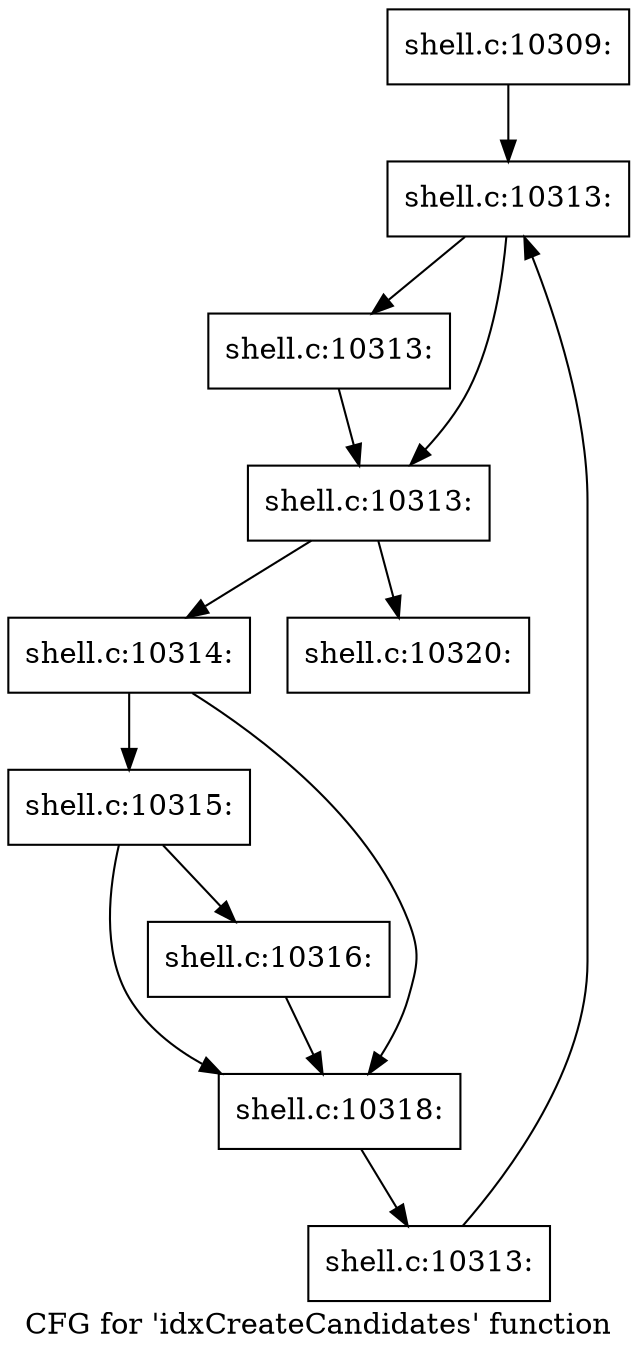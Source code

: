 digraph "CFG for 'idxCreateCandidates' function" {
	label="CFG for 'idxCreateCandidates' function";

	Node0x56027643d7e0 [shape=record,label="{shell.c:10309:}"];
	Node0x56027643d7e0 -> Node0x560276c671b0;
	Node0x560276c671b0 [shape=record,label="{shell.c:10313:}"];
	Node0x560276c671b0 -> Node0x560276c674a0;
	Node0x560276c671b0 -> Node0x560276c67450;
	Node0x560276c674a0 [shape=record,label="{shell.c:10313:}"];
	Node0x560276c674a0 -> Node0x560276c67450;
	Node0x560276c67450 [shape=record,label="{shell.c:10313:}"];
	Node0x560276c67450 -> Node0x560276c673d0;
	Node0x560276c67450 -> Node0x560276c66f10;
	Node0x560276c673d0 [shape=record,label="{shell.c:10314:}"];
	Node0x560276c673d0 -> Node0x560276c68570;
	Node0x560276c673d0 -> Node0x560276c682a0;
	Node0x560276c68570 [shape=record,label="{shell.c:10315:}"];
	Node0x560276c68570 -> Node0x560276438480;
	Node0x560276c68570 -> Node0x560276c682a0;
	Node0x560276438480 [shape=record,label="{shell.c:10316:}"];
	Node0x560276438480 -> Node0x560276c682a0;
	Node0x560276c682a0 [shape=record,label="{shell.c:10318:}"];
	Node0x560276c682a0 -> Node0x560276c67340;
	Node0x560276c67340 [shape=record,label="{shell.c:10313:}"];
	Node0x560276c67340 -> Node0x560276c671b0;
	Node0x560276c66f10 [shape=record,label="{shell.c:10320:}"];
}
